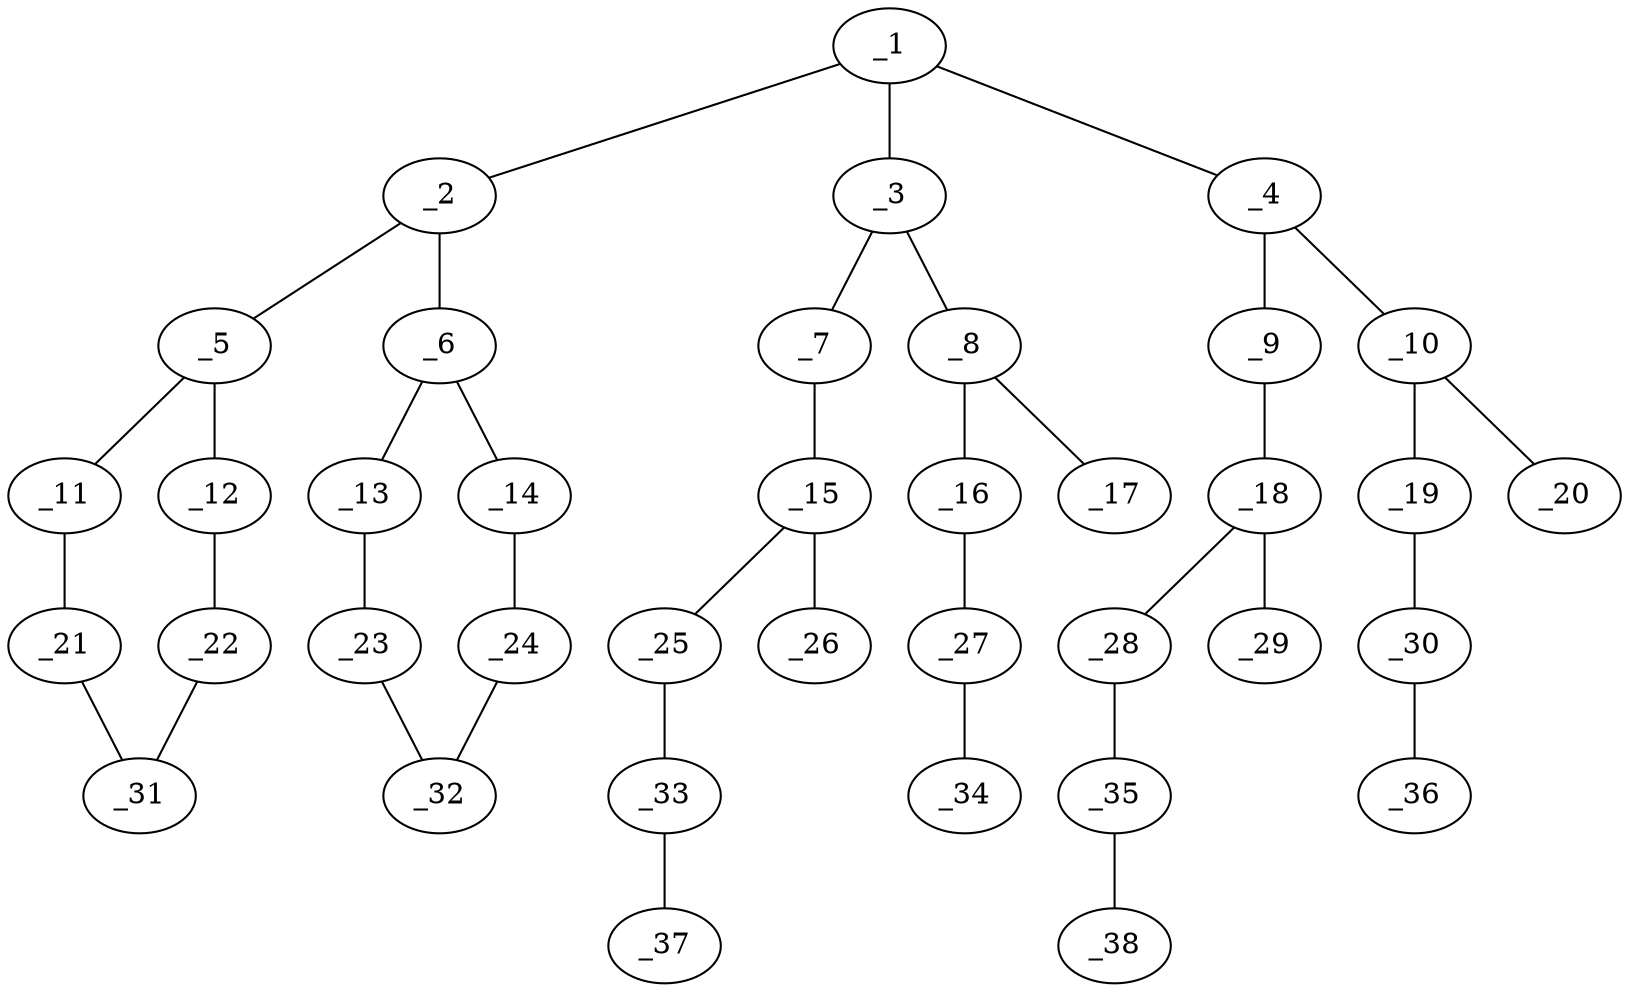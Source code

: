 graph molid318534 {
	_1	 [charge=0,
		chem=1,
		symbol="C  ",
		x="6.2786",
		y="0.25"];
	_2	 [charge=0,
		chem=1,
		symbol="C  ",
		x="7.1446",
		y="-0.25"];
	_1 -- _2	 [valence=2];
	_3	 [charge=0,
		chem=4,
		symbol="N  ",
		x="6.4505",
		y="1.2351"];
	_1 -- _3	 [valence=1];
	_4	 [charge=0,
		chem=4,
		symbol="N  ",
		x="5.4125",
		y="-0.25"];
	_1 -- _4	 [valence=1];
	_5	 [charge=0,
		chem=1,
		symbol="C  ",
		x="7.1446",
		y="-1.25"];
	_2 -- _5	 [valence=1];
	_6	 [charge=0,
		chem=4,
		symbol="N  ",
		x="8.0106",
		y="0.25"];
	_2 -- _6	 [valence=1];
	_7	 [charge=0,
		chem=4,
		symbol="N  ",
		x="7.3896",
		y="1.5788"];
	_3 -- _7	 [valence=1];
	_8	 [charge=0,
		chem=1,
		symbol="C  ",
		x="5.6833",
		y="1.8766"];
	_3 -- _8	 [valence=1];
	_9	 [charge=0,
		chem=4,
		symbol="N  ",
		x="5.5846",
		y="-1.2351"];
	_4 -- _9	 [valence=1];
	_10	 [charge=0,
		chem=1,
		symbol="C  ",
		x="4.4734",
		y="0.0937"];
	_4 -- _10	 [valence=1];
	_11	 [charge=0,
		chem=1,
		symbol="C  ",
		x="6.2786",
		y="-1.75"];
	_5 -- _11	 [valence=1];
	_12	 [charge=0,
		chem=1,
		symbol="C  ",
		x="8.0106",
		y="-1.75"];
	_5 -- _12	 [valence=1];
	_13	 [charge=0,
		chem=1,
		symbol="C  ",
		x="8.8766",
		y="-0.25"];
	_6 -- _13	 [valence=1];
	_14	 [charge=0,
		chem=1,
		symbol="C  ",
		x="8.0106",
		y="1.25"];
	_6 -- _14	 [valence=1];
	_15	 [charge=0,
		chem=1,
		symbol="C  ",
		x="7.5615",
		y="2.5639"];
	_7 -- _15	 [valence=1];
	_16	 [charge=0,
		chem=2,
		symbol="O  ",
		x="5.8553",
		y="2.8617"];
	_8 -- _16	 [valence=1];
	_17	 [charge=0,
		chem=2,
		symbol="O  ",
		x="4.7442",
		y="1.5329"];
	_8 -- _17	 [valence=2];
	_18	 [charge=0,
		chem=1,
		symbol="C  ",
		x="4.8173",
		y="-1.8766"];
	_9 -- _18	 [valence=1];
	_19	 [charge=0,
		chem=2,
		symbol="O  ",
		x="3.7063",
		y="-0.5477"];
	_10 -- _19	 [valence=1];
	_20	 [charge=0,
		chem=2,
		symbol="O  ",
		x="4.3015",
		y="1.0788"];
	_10 -- _20	 [valence=2];
	_21	 [charge=0,
		chem=1,
		symbol="C  ",
		x="6.2786",
		y="-2.75"];
	_11 -- _21	 [valence=1];
	_22	 [charge=0,
		chem=1,
		symbol="C  ",
		x="8.0106",
		y="-2.75"];
	_12 -- _22	 [valence=1];
	_23	 [charge=0,
		chem=1,
		symbol="C  ",
		x="9.7427",
		y="0.25"];
	_13 -- _23	 [valence=1];
	_24	 [charge=0,
		chem=1,
		symbol="C  ",
		x="8.8766",
		y="1.75"];
	_14 -- _24	 [valence=1];
	_25	 [charge=0,
		chem=2,
		symbol="O  ",
		x="8.5006",
		y="2.9075"];
	_15 -- _25	 [valence=1];
	_26	 [charge=0,
		chem=2,
		symbol="O  ",
		x="6.7944",
		y="3.2053"];
	_15 -- _26	 [valence=2];
	_27	 [charge=0,
		chem=1,
		symbol="C  ",
		x="5.0881",
		y="3.5031"];
	_16 -- _27	 [valence=1];
	_28	 [charge=0,
		chem=2,
		symbol="O  ",
		x="4.9893",
		y="-2.8617"];
	_18 -- _28	 [valence=1];
	_29	 [charge=0,
		chem=2,
		symbol="O  ",
		x="3.8782",
		y="-1.5329"];
	_18 -- _29	 [valence=2];
	_30	 [charge=0,
		chem=1,
		symbol="C  ",
		x="2.7672",
		y="-0.2041"];
	_19 -- _30	 [valence=1];
	_31	 [charge=0,
		chem=1,
		symbol="C  ",
		x="7.1446",
		y="-3.25"];
	_21 -- _31	 [valence=1];
	_22 -- _31	 [valence=1];
	_32	 [charge=0,
		chem=2,
		symbol="O  ",
		x="9.7427",
		y="1.25"];
	_23 -- _32	 [valence=1];
	_24 -- _32	 [valence=1];
	_33	 [charge=0,
		chem=1,
		symbol="C  ",
		x="8.6726",
		y="3.8926"];
	_25 -- _33	 [valence=1];
	_34	 [charge=0,
		chem=1,
		symbol="C  ",
		x="5.26",
		y="4.4882"];
	_27 -- _34	 [valence=1];
	_35	 [charge=0,
		chem=1,
		symbol="C  ",
		x="4.2221",
		y="-3.5031"];
	_28 -- _35	 [valence=1];
	_36	 [charge=0,
		chem=1,
		symbol="C  ",
		x=2,
		y="-0.8455"];
	_30 -- _36	 [valence=1];
	_37	 [charge=0,
		chem=1,
		symbol="C  ",
		x="9.6117",
		y="4.2363"];
	_33 -- _37	 [valence=1];
	_38	 [charge=0,
		chem=1,
		symbol="C  ",
		x="4.394",
		y="-4.4882"];
	_35 -- _38	 [valence=1];
}

